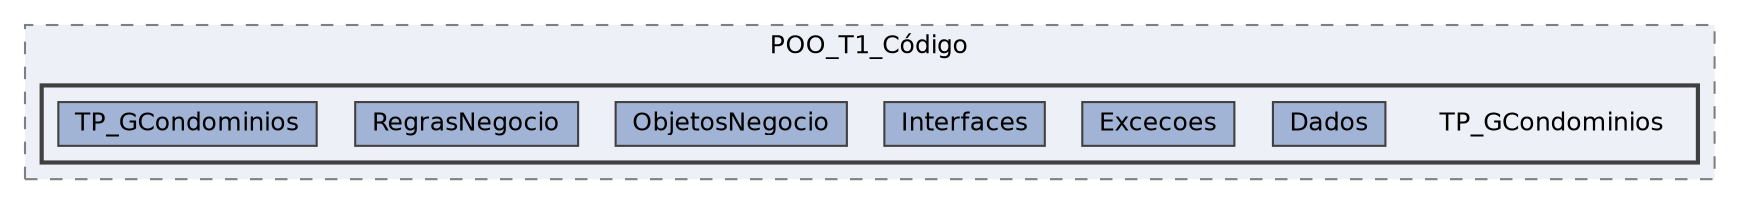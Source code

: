 digraph "C:/Users/plmrj/Desktop/POO_T1_Código/TP_GCondominios"
{
 // LATEX_PDF_SIZE
  bgcolor="transparent";
  edge [fontname=Helvetica,fontsize=12,labelfontname=Helvetica,labelfontsize=10];
  node [fontname=Helvetica,fontsize=12,shape=box,height=0.2,width=0.4];
  compound=true
  subgraph clusterdir_7c2e0486554cbcbdcbd69a85c4631c2b {
    graph [ bgcolor="#edf0f7", pencolor="grey50", label="POO_T1_Código", fontname=Helvetica,fontsize=12 style="filled,dashed", URL="dir_7c2e0486554cbcbdcbd69a85c4631c2b.html",tooltip=""]
  subgraph clusterdir_a3d567089aab30641c87d7df1bfe9dae {
    graph [ bgcolor="#edf0f7", pencolor="grey25", label="", fontname=Helvetica,fontsize=12 style="filled,bold", URL="dir_a3d567089aab30641c87d7df1bfe9dae.html",tooltip=""]
    dir_a3d567089aab30641c87d7df1bfe9dae [shape=plaintext, label="TP_GCondominios"];
  dir_863cf8a7754432f5c6381295389fc66f [label="Dados", fillcolor="#a2b4d6", color="grey25", style="filled", URL="dir_863cf8a7754432f5c6381295389fc66f.html",tooltip=""];
  dir_019bcb82956823f403a157affed6c543 [label="Excecoes", fillcolor="#a2b4d6", color="grey25", style="filled", URL="dir_019bcb82956823f403a157affed6c543.html",tooltip=""];
  dir_3ef8005d54edd470561c245eb7ec0d10 [label="Interfaces", fillcolor="#a2b4d6", color="grey25", style="filled", URL="dir_3ef8005d54edd470561c245eb7ec0d10.html",tooltip=""];
  dir_884f7b534517c47d31917c3f558addc9 [label="ObjetosNegocio", fillcolor="#a2b4d6", color="grey25", style="filled", URL="dir_884f7b534517c47d31917c3f558addc9.html",tooltip=""];
  dir_1e36dc6d1a649eae2964c75c7f8267d3 [label="RegrasNegocio", fillcolor="#a2b4d6", color="grey25", style="filled", URL="dir_1e36dc6d1a649eae2964c75c7f8267d3.html",tooltip=""];
  dir_7f8f1cd73675e8dfa98d785253f6deb1 [label="TP_GCondominios", fillcolor="#a2b4d6", color="grey25", style="filled", URL="dir_7f8f1cd73675e8dfa98d785253f6deb1.html",tooltip=""];
  }
  }
}
